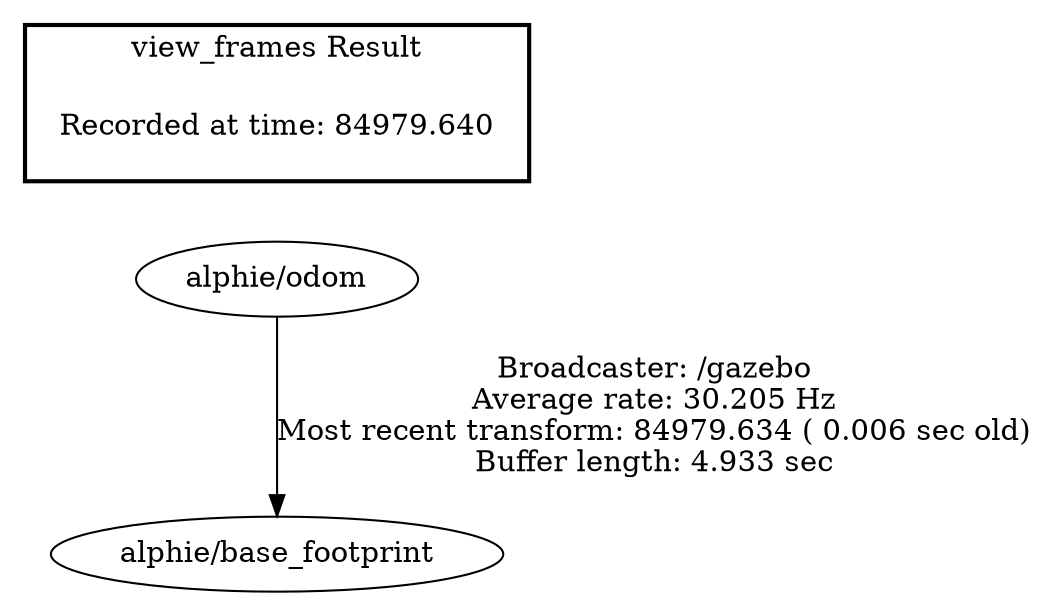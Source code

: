 digraph G {
"alphie/odom" -> "alphie/base_footprint"[label="Broadcaster: /gazebo\nAverage rate: 30.205 Hz\nMost recent transform: 84979.634 ( 0.006 sec old)\nBuffer length: 4.933 sec\n"];
edge [style=invis];
 subgraph cluster_legend { style=bold; color=black; label ="view_frames Result";
"Recorded at time: 84979.640"[ shape=plaintext ] ;
 }->"alphie/odom";
}